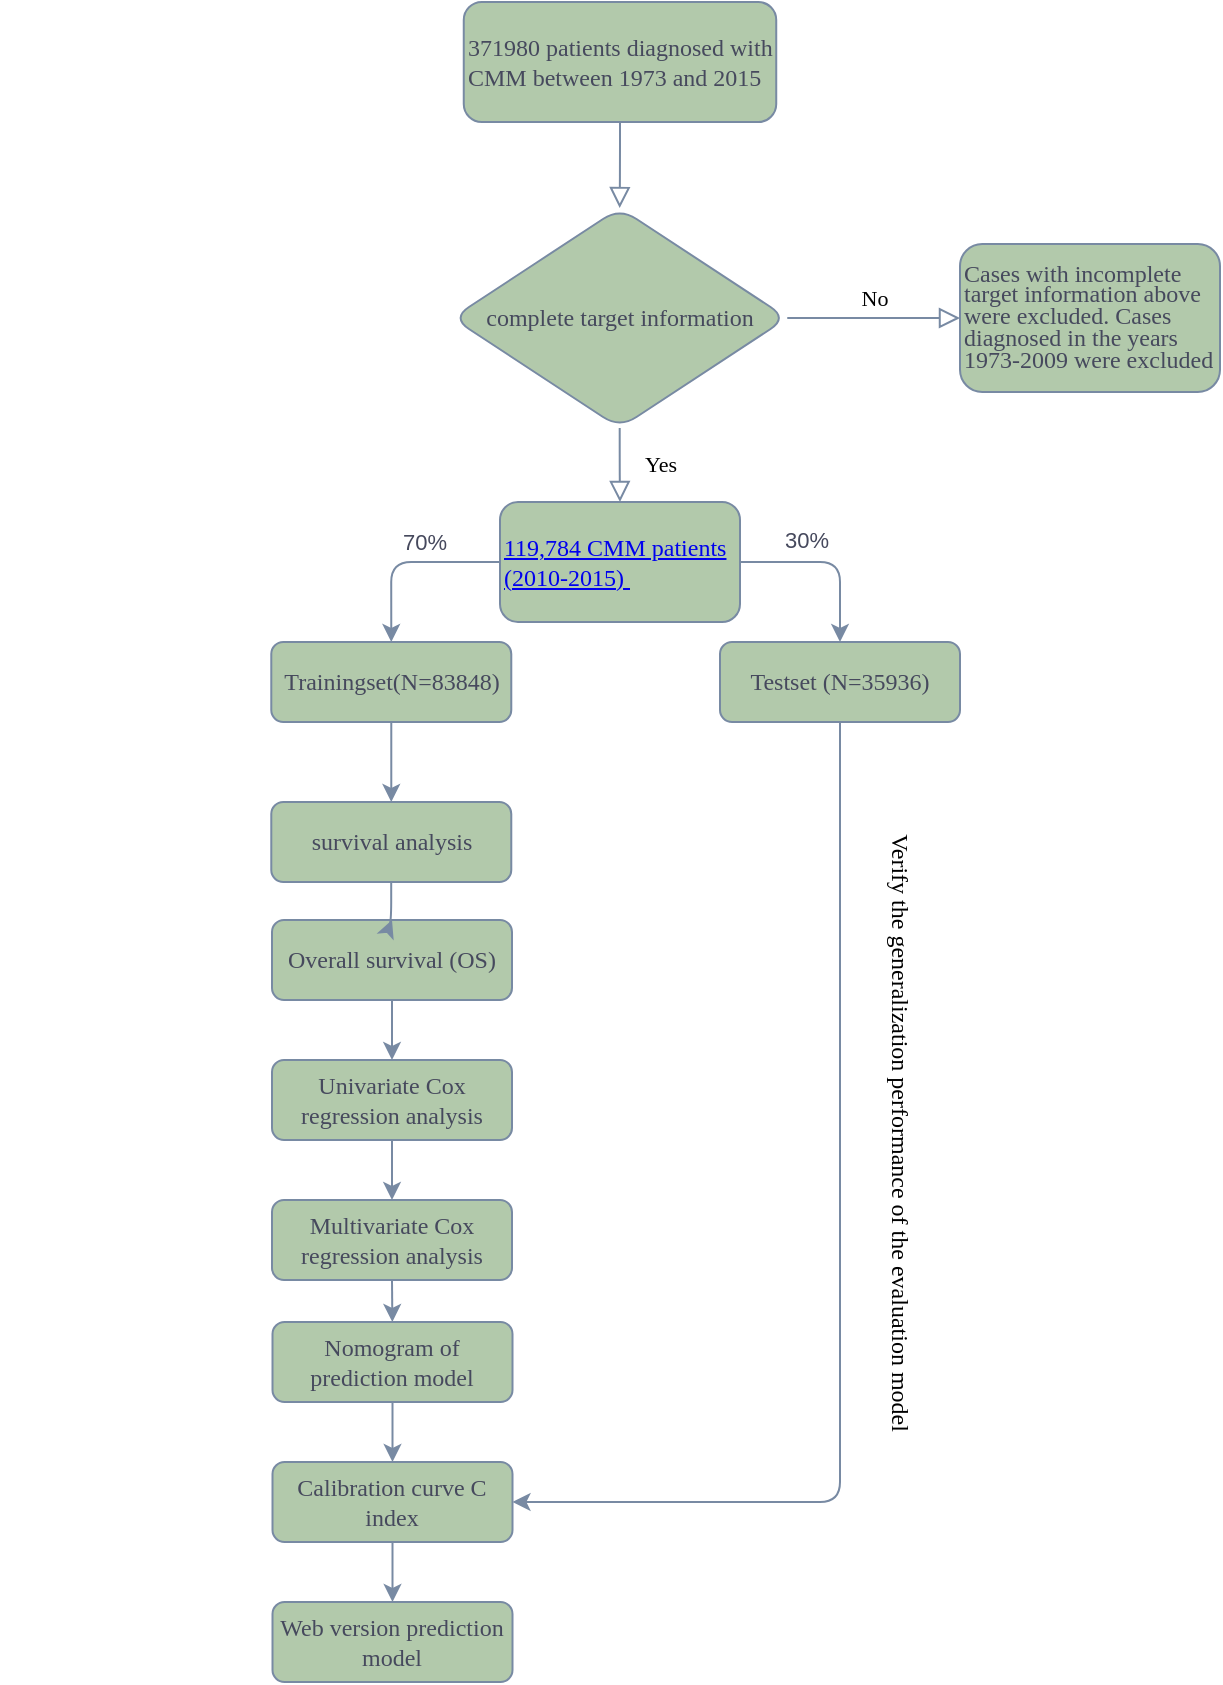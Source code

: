 <mxfile version="21.5.2" type="github">
  <diagram id="C5RBs43oDa-KdzZeNtuy" name="Page-1">
    <mxGraphModel dx="724" dy="379" grid="1" gridSize="10" guides="1" tooltips="1" connect="1" arrows="1" fold="1" page="1" pageScale="1" pageWidth="827" pageHeight="1169" math="0" shadow="0">
      <root>
        <mxCell id="WIyWlLk6GJQsqaUBKTNV-0" />
        <mxCell id="WIyWlLk6GJQsqaUBKTNV-1" parent="WIyWlLk6GJQsqaUBKTNV-0" />
        <mxCell id="WIyWlLk6GJQsqaUBKTNV-2" value="" style="rounded=1;html=1;jettySize=auto;orthogonalLoop=1;fontSize=11;endArrow=block;endFill=0;endSize=8;strokeWidth=1;shadow=0;labelBackgroundColor=none;edgeStyle=orthogonalEdgeStyle;fontFamily=Times New Roman;fontColor=default;strokeColor=#788AA3;" parent="WIyWlLk6GJQsqaUBKTNV-1" source="WIyWlLk6GJQsqaUBKTNV-3" target="WIyWlLk6GJQsqaUBKTNV-6" edge="1">
          <mxGeometry relative="1" as="geometry" />
        </mxCell>
        <mxCell id="WIyWlLk6GJQsqaUBKTNV-3" value="371980 patients diagnosed with CMM between 1973 and 2015" style="rounded=1;whiteSpace=wrap;html=1;fontSize=12;glass=0;strokeWidth=1;shadow=0;align=left;fontFamily=Times New Roman;labelBackgroundColor=none;fillColor=#B2C9AB;strokeColor=#788AA3;fontColor=#46495D;" parent="WIyWlLk6GJQsqaUBKTNV-1" vertex="1">
          <mxGeometry x="301.88" y="80" width="156.24" height="60" as="geometry" />
        </mxCell>
        <mxCell id="WIyWlLk6GJQsqaUBKTNV-4" value="Yes" style="rounded=1;html=1;jettySize=auto;orthogonalLoop=1;fontSize=11;endArrow=block;endFill=0;endSize=8;strokeWidth=1;shadow=0;labelBackgroundColor=none;edgeStyle=orthogonalEdgeStyle;entryX=0.5;entryY=0;entryDx=0;entryDy=0;fontFamily=Times New Roman;fontColor=default;strokeColor=#788AA3;" parent="WIyWlLk6GJQsqaUBKTNV-1" source="WIyWlLk6GJQsqaUBKTNV-6" target="oFgDFLpU9PCx--5mLgy--1" edge="1">
          <mxGeometry y="20" relative="1" as="geometry">
            <mxPoint as="offset" />
            <mxPoint x="273.75" y="350.04" as="targetPoint" />
          </mxGeometry>
        </mxCell>
        <mxCell id="WIyWlLk6GJQsqaUBKTNV-5" value="No" style="edgeStyle=orthogonalEdgeStyle;rounded=1;html=1;jettySize=auto;orthogonalLoop=1;fontSize=11;endArrow=block;endFill=0;endSize=8;strokeWidth=1;shadow=0;labelBackgroundColor=none;fontFamily=Times New Roman;fontColor=default;strokeColor=#788AA3;" parent="WIyWlLk6GJQsqaUBKTNV-1" source="WIyWlLk6GJQsqaUBKTNV-6" target="WIyWlLk6GJQsqaUBKTNV-7" edge="1">
          <mxGeometry y="10" relative="1" as="geometry">
            <mxPoint as="offset" />
          </mxGeometry>
        </mxCell>
        <mxCell id="WIyWlLk6GJQsqaUBKTNV-6" value="complete target information" style="rhombus;whiteSpace=wrap;html=1;shadow=0;fontFamily=Times New Roman;fontSize=12;align=center;strokeWidth=1;spacing=6;spacingTop=0;labelBackgroundColor=none;fillColor=#B2C9AB;strokeColor=#788AA3;fontColor=#46495D;rounded=1;" parent="WIyWlLk6GJQsqaUBKTNV-1" vertex="1">
          <mxGeometry x="296.13" y="183" width="167.5" height="110" as="geometry" />
        </mxCell>
        <mxCell id="WIyWlLk6GJQsqaUBKTNV-7" value="&lt;p style=&quot;line-height: 90%;&quot;&gt;Cases with incomplete target information above were excluded. Cases diagnosed in the years 1973-2009 were excluded&lt;/p&gt;" style="rounded=1;whiteSpace=wrap;html=1;fontSize=12;glass=0;strokeWidth=1;shadow=0;align=left;spacingBottom=2;fontFamily=Times New Roman;labelBackgroundColor=none;fillColor=#B2C9AB;strokeColor=#788AA3;fontColor=#46495D;" parent="WIyWlLk6GJQsqaUBKTNV-1" vertex="1">
          <mxGeometry x="550" y="201" width="130" height="74" as="geometry" />
        </mxCell>
        <mxCell id="oFgDFLpU9PCx--5mLgy--50" style="edgeStyle=orthogonalEdgeStyle;rounded=1;orthogonalLoop=1;jettySize=auto;html=1;exitX=0.5;exitY=1;exitDx=0;exitDy=0;entryX=1;entryY=0.5;entryDx=0;entryDy=0;strokeColor=#788AA3;fontColor=#46495D;fillColor=#B2C9AB;" parent="WIyWlLk6GJQsqaUBKTNV-1" source="WIyWlLk6GJQsqaUBKTNV-12" target="oFgDFLpU9PCx--5mLgy--13" edge="1">
          <mxGeometry relative="1" as="geometry" />
        </mxCell>
        <mxCell id="WIyWlLk6GJQsqaUBKTNV-12" value="Testset (N=35936)" style="rounded=1;whiteSpace=wrap;html=1;fontSize=12;glass=0;strokeWidth=1;shadow=0;fontFamily=Times New Roman;labelBackgroundColor=none;fillColor=#B2C9AB;strokeColor=#788AA3;fontColor=#46495D;" parent="WIyWlLk6GJQsqaUBKTNV-1" vertex="1">
          <mxGeometry x="430" y="400" width="120" height="40" as="geometry" />
        </mxCell>
        <mxCell id="oFgDFLpU9PCx--5mLgy--0" value="Web version prediction model" style="rounded=1;whiteSpace=wrap;html=1;fontSize=12;glass=0;strokeWidth=1;shadow=0;fontFamily=Times New Roman;labelBackgroundColor=none;fillColor=#B2C9AB;strokeColor=#788AA3;fontColor=#46495D;" parent="WIyWlLk6GJQsqaUBKTNV-1" vertex="1">
          <mxGeometry x="206.25" y="880" width="120" height="40" as="geometry" />
        </mxCell>
        <mxCell id="oFgDFLpU9PCx--5mLgy--40" style="edgeStyle=orthogonalEdgeStyle;rounded=1;orthogonalLoop=1;jettySize=auto;html=1;exitX=0;exitY=0.5;exitDx=0;exitDy=0;entryX=0.5;entryY=0;entryDx=0;entryDy=0;fontColor=default;fontFamily=Times New Roman;labelBackgroundColor=none;strokeColor=#788AA3;" parent="WIyWlLk6GJQsqaUBKTNV-1" source="oFgDFLpU9PCx--5mLgy--1" target="WIyWlLk6GJQsqaUBKTNV-11" edge="1">
          <mxGeometry relative="1" as="geometry" />
        </mxCell>
        <mxCell id="oFgDFLpU9PCx--5mLgy--57" value="70%" style="edgeLabel;html=1;align=center;verticalAlign=middle;resizable=0;points=[];fontColor=#46495D;" parent="oFgDFLpU9PCx--5mLgy--40" vertex="1" connectable="0">
          <mxGeometry x="-0.163" y="1" relative="1" as="geometry">
            <mxPoint x="1" y="-11" as="offset" />
          </mxGeometry>
        </mxCell>
        <mxCell id="oFgDFLpU9PCx--5mLgy--51" style="edgeStyle=orthogonalEdgeStyle;rounded=1;orthogonalLoop=1;jettySize=auto;html=1;exitX=1;exitY=0.5;exitDx=0;exitDy=0;entryX=0.5;entryY=0;entryDx=0;entryDy=0;strokeColor=#788AA3;fontColor=#46495D;fillColor=#B2C9AB;" parent="WIyWlLk6GJQsqaUBKTNV-1" source="oFgDFLpU9PCx--5mLgy--1" target="WIyWlLk6GJQsqaUBKTNV-12" edge="1">
          <mxGeometry relative="1" as="geometry" />
        </mxCell>
        <mxCell id="oFgDFLpU9PCx--5mLgy--58" value="30%" style="edgeLabel;html=1;align=center;verticalAlign=middle;resizable=0;points=[];fontColor=#46495D;" parent="oFgDFLpU9PCx--5mLgy--51" vertex="1" connectable="0">
          <mxGeometry x="-0.047" y="-4" relative="1" as="geometry">
            <mxPoint x="-10" y="-15" as="offset" />
          </mxGeometry>
        </mxCell>
        <mxCell id="oFgDFLpU9PCx--5mLgy--1" value="&lt;a style=&quot;border-color: var(--border-color);&quot; name=&quot;_Hlk91579630&quot;&gt;119,784 CMM patients (2010-2015)&amp;nbsp;&lt;/a&gt;" style="rounded=1;whiteSpace=wrap;html=1;fontFamily=Times New Roman;labelBackgroundColor=none;fillColor=#B2C9AB;strokeColor=#788AA3;fontColor=#46495D;align=left;" parent="WIyWlLk6GJQsqaUBKTNV-1" vertex="1">
          <mxGeometry x="320" y="330" width="120" height="60" as="geometry" />
        </mxCell>
        <mxCell id="oFgDFLpU9PCx--5mLgy--36" style="edgeStyle=orthogonalEdgeStyle;rounded=1;orthogonalLoop=1;jettySize=auto;html=1;exitX=0.5;exitY=1;exitDx=0;exitDy=0;entryX=0.5;entryY=0;entryDx=0;entryDy=0;fontColor=default;fontFamily=Times New Roman;labelBackgroundColor=none;strokeColor=#788AA3;" parent="WIyWlLk6GJQsqaUBKTNV-1" source="oFgDFLpU9PCx--5mLgy--13" target="oFgDFLpU9PCx--5mLgy--0" edge="1">
          <mxGeometry relative="1" as="geometry" />
        </mxCell>
        <mxCell id="oFgDFLpU9PCx--5mLgy--45" value="" style="group;fontFamily=Times New Roman;labelBackgroundColor=none;fontColor=#46495D;rounded=1;" parent="WIyWlLk6GJQsqaUBKTNV-1" vertex="1" connectable="0">
          <mxGeometry x="70" y="400" width="408" height="490" as="geometry" />
        </mxCell>
        <mxCell id="WIyWlLk6GJQsqaUBKTNV-11" value="Trainingset(N=83848)" style="rounded=1;whiteSpace=wrap;html=1;fontSize=12;glass=0;strokeWidth=1;shadow=0;fontFamily=Times New Roman;labelBackgroundColor=none;fillColor=#B2C9AB;strokeColor=#788AA3;fontColor=#46495D;" parent="oFgDFLpU9PCx--5mLgy--45" vertex="1">
          <mxGeometry x="135.64" width="120" height="40" as="geometry" />
        </mxCell>
        <mxCell id="oFgDFLpU9PCx--5mLgy--44" value="" style="group;fontFamily=Times New Roman;labelBackgroundColor=none;fontColor=#46495D;rounded=1;" parent="oFgDFLpU9PCx--5mLgy--45" vertex="1" connectable="0">
          <mxGeometry y="80" width="408" height="410" as="geometry" />
        </mxCell>
        <mxCell id="oFgDFLpU9PCx--5mLgy--5" value="survival analysis" style="rounded=1;whiteSpace=wrap;html=1;labelBackgroundColor=none;fontFamily=Times New Roman;fillColor=#B2C9AB;strokeColor=#788AA3;fontColor=#46495D;" parent="oFgDFLpU9PCx--5mLgy--44" vertex="1">
          <mxGeometry x="135.64" width="120" height="40" as="geometry" />
        </mxCell>
        <mxCell id="oFgDFLpU9PCx--5mLgy--43" value="" style="group;fontFamily=Times New Roman;labelBackgroundColor=none;fontColor=#46495D;rounded=1;" parent="oFgDFLpU9PCx--5mLgy--44" vertex="1" connectable="0">
          <mxGeometry y="60" width="408" height="250" as="geometry" />
        </mxCell>
        <mxCell id="oFgDFLpU9PCx--5mLgy--21" value="&lt;div&gt;Overall survival (OS)&lt;/div&gt;" style="rounded=1;whiteSpace=wrap;html=1;fontFamily=Times New Roman;labelBackgroundColor=none;fillColor=#B2C9AB;strokeColor=#788AA3;fontColor=#46495D;" parent="oFgDFLpU9PCx--5mLgy--43" vertex="1">
          <mxGeometry x="136" y="-1" width="120" height="40" as="geometry" />
        </mxCell>
        <mxCell id="oFgDFLpU9PCx--5mLgy--25" value="Univariate Cox regression analysis" style="rounded=1;whiteSpace=wrap;html=1;fontFamily=Times New Roman;labelBackgroundColor=none;fillColor=#B2C9AB;strokeColor=#788AA3;fontColor=#46495D;" parent="oFgDFLpU9PCx--5mLgy--43" vertex="1">
          <mxGeometry x="136" y="69" width="120" height="40" as="geometry" />
        </mxCell>
        <mxCell id="oFgDFLpU9PCx--5mLgy--56" style="edgeStyle=orthogonalEdgeStyle;rounded=1;orthogonalLoop=1;jettySize=auto;html=1;exitX=0.5;exitY=1;exitDx=0;exitDy=0;strokeColor=#788AA3;fontColor=#46495D;fillColor=#B2C9AB;" parent="oFgDFLpU9PCx--5mLgy--43" source="oFgDFLpU9PCx--5mLgy--26" edge="1">
          <mxGeometry relative="1" as="geometry">
            <mxPoint x="196.176" y="200" as="targetPoint" />
          </mxGeometry>
        </mxCell>
        <mxCell id="oFgDFLpU9PCx--5mLgy--26" value="Multivariate Cox regression analysis" style="rounded=1;whiteSpace=wrap;html=1;fontFamily=Times New Roman;labelBackgroundColor=none;fillColor=#B2C9AB;strokeColor=#788AA3;fontColor=#46495D;" parent="oFgDFLpU9PCx--5mLgy--43" vertex="1">
          <mxGeometry x="136" y="139" width="120" height="40" as="geometry" />
        </mxCell>
        <mxCell id="oFgDFLpU9PCx--5mLgy--29" style="edgeStyle=orthogonalEdgeStyle;rounded=1;orthogonalLoop=1;jettySize=auto;html=1;exitX=0.5;exitY=1;exitDx=0;exitDy=0;entryX=0.5;entryY=0;entryDx=0;entryDy=0;fontColor=default;fontFamily=Times New Roman;labelBackgroundColor=none;strokeColor=#788AA3;" parent="oFgDFLpU9PCx--5mLgy--43" source="oFgDFLpU9PCx--5mLgy--21" target="oFgDFLpU9PCx--5mLgy--25" edge="1">
          <mxGeometry relative="1" as="geometry" />
        </mxCell>
        <mxCell id="oFgDFLpU9PCx--5mLgy--30" style="edgeStyle=orthogonalEdgeStyle;rounded=1;orthogonalLoop=1;jettySize=auto;html=1;exitX=0.5;exitY=1;exitDx=0;exitDy=0;entryX=0.5;entryY=0;entryDx=0;entryDy=0;fontColor=default;fontFamily=Times New Roman;labelBackgroundColor=none;strokeColor=#788AA3;" parent="oFgDFLpU9PCx--5mLgy--43" source="oFgDFLpU9PCx--5mLgy--25" target="oFgDFLpU9PCx--5mLgy--26" edge="1">
          <mxGeometry relative="1" as="geometry" />
        </mxCell>
        <mxCell id="oFgDFLpU9PCx--5mLgy--12" value="Nomogram of prediction model" style="rounded=1;whiteSpace=wrap;html=1;labelBackgroundColor=none;fontFamily=Times New Roman;fillColor=#B2C9AB;strokeColor=#788AA3;fontColor=#46495D;" parent="oFgDFLpU9PCx--5mLgy--43" vertex="1">
          <mxGeometry x="136.25" y="200" width="120" height="40" as="geometry" />
        </mxCell>
        <mxCell id="oFgDFLpU9PCx--5mLgy--22" style="edgeStyle=orthogonalEdgeStyle;rounded=1;orthogonalLoop=1;jettySize=auto;html=1;entryX=0.5;entryY=0;entryDx=0;entryDy=0;fontColor=default;fontFamily=Times New Roman;labelBackgroundColor=none;strokeColor=#788AA3;" parent="oFgDFLpU9PCx--5mLgy--44" source="oFgDFLpU9PCx--5mLgy--5" target="oFgDFLpU9PCx--5mLgy--21" edge="1">
          <mxGeometry relative="1" as="geometry" />
        </mxCell>
        <mxCell id="oFgDFLpU9PCx--5mLgy--13" value="Calibration curve C index" style="rounded=1;whiteSpace=wrap;html=1;labelBackgroundColor=none;fontFamily=Times New Roman;fillColor=#B2C9AB;strokeColor=#788AA3;fontColor=#46495D;" parent="oFgDFLpU9PCx--5mLgy--44" vertex="1">
          <mxGeometry x="136.25" y="330" width="120" height="40" as="geometry" />
        </mxCell>
        <mxCell id="oFgDFLpU9PCx--5mLgy--35" style="edgeStyle=orthogonalEdgeStyle;rounded=1;orthogonalLoop=1;jettySize=auto;html=1;exitX=0.5;exitY=1;exitDx=0;exitDy=0;entryX=0.5;entryY=0;entryDx=0;entryDy=0;fontColor=default;fontFamily=Times New Roman;labelBackgroundColor=none;strokeColor=#788AA3;" parent="oFgDFLpU9PCx--5mLgy--44" source="oFgDFLpU9PCx--5mLgy--12" target="oFgDFLpU9PCx--5mLgy--13" edge="1">
          <mxGeometry relative="1" as="geometry" />
        </mxCell>
        <mxCell id="oFgDFLpU9PCx--5mLgy--18" style="edgeStyle=orthogonalEdgeStyle;rounded=1;orthogonalLoop=1;jettySize=auto;html=1;exitX=0.5;exitY=1;exitDx=0;exitDy=0;labelBackgroundColor=none;fontColor=default;fontFamily=Times New Roman;strokeColor=#788AA3;" parent="oFgDFLpU9PCx--5mLgy--45" source="WIyWlLk6GJQsqaUBKTNV-11" target="oFgDFLpU9PCx--5mLgy--5" edge="1">
          <mxGeometry relative="1" as="geometry" />
        </mxCell>
        <mxCell id="oFgDFLpU9PCx--5mLgy--49" value="Verify the generalization performance of the evaluation model" style="text;html=1;align=center;verticalAlign=middle;resizable=0;points=[];autosize=1;rotation=90;fontFamily=Times New Roman;" parent="WIyWlLk6GJQsqaUBKTNV-1" vertex="1">
          <mxGeometry x="360" y="630" width="320" height="30" as="geometry" />
        </mxCell>
      </root>
    </mxGraphModel>
  </diagram>
</mxfile>
